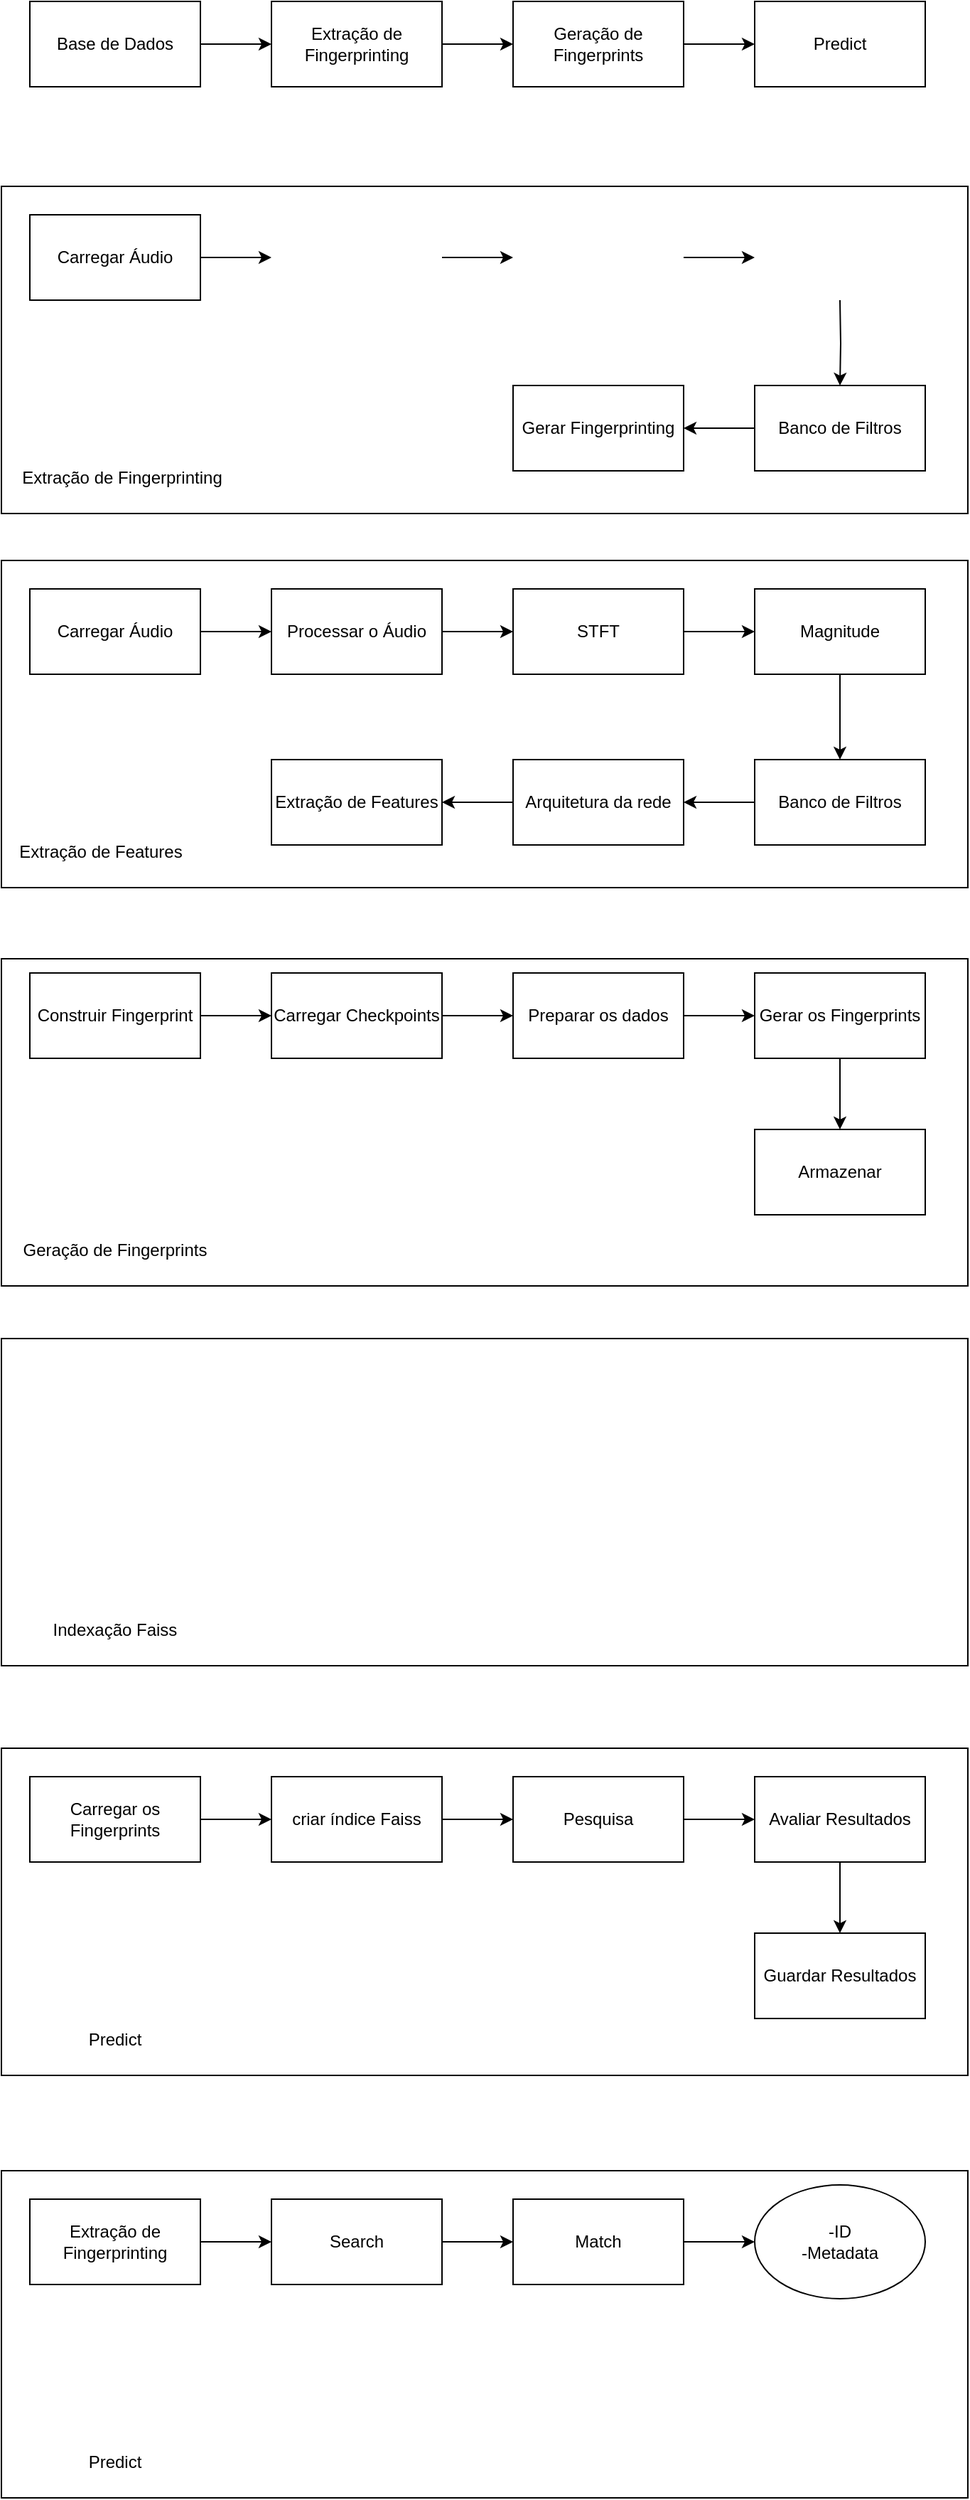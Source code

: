 <mxfile version="24.3.1" type="github">
  <diagram name="Page-1" id="2YBvvXClWsGukQMizWep">
    <mxGraphModel dx="1518" dy="655" grid="1" gridSize="10" guides="1" tooltips="1" connect="1" arrows="1" fold="1" page="1" pageScale="1" pageWidth="850" pageHeight="1100" math="0" shadow="0">
      <root>
        <mxCell id="0" />
        <mxCell id="1" parent="0" />
        <mxCell id="RbFjYVAEEMJGBgeYetVt-1" value="Base de Dados" style="rounded=0;whiteSpace=wrap;html=1;" vertex="1" parent="1">
          <mxGeometry x="40" y="40" width="120" height="60" as="geometry" />
        </mxCell>
        <mxCell id="RbFjYVAEEMJGBgeYetVt-6" value="" style="edgeStyle=orthogonalEdgeStyle;rounded=0;orthogonalLoop=1;jettySize=auto;html=1;" edge="1" parent="1" source="RbFjYVAEEMJGBgeYetVt-2" target="RbFjYVAEEMJGBgeYetVt-3">
          <mxGeometry relative="1" as="geometry" />
        </mxCell>
        <mxCell id="RbFjYVAEEMJGBgeYetVt-2" value="Extração de Fingerprinting" style="rounded=0;whiteSpace=wrap;html=1;" vertex="1" parent="1">
          <mxGeometry x="210" y="40" width="120" height="60" as="geometry" />
        </mxCell>
        <mxCell id="RbFjYVAEEMJGBgeYetVt-7" value="" style="edgeStyle=orthogonalEdgeStyle;rounded=0;orthogonalLoop=1;jettySize=auto;html=1;" edge="1" parent="1" source="RbFjYVAEEMJGBgeYetVt-3" target="RbFjYVAEEMJGBgeYetVt-4">
          <mxGeometry relative="1" as="geometry" />
        </mxCell>
        <mxCell id="RbFjYVAEEMJGBgeYetVt-3" value="Geração de Fingerprints" style="rounded=0;whiteSpace=wrap;html=1;" vertex="1" parent="1">
          <mxGeometry x="380" y="40" width="120" height="60" as="geometry" />
        </mxCell>
        <mxCell id="RbFjYVAEEMJGBgeYetVt-4" value="Predict" style="rounded=0;whiteSpace=wrap;html=1;" vertex="1" parent="1">
          <mxGeometry x="550" y="40" width="120" height="60" as="geometry" />
        </mxCell>
        <mxCell id="RbFjYVAEEMJGBgeYetVt-5" value="" style="endArrow=classic;html=1;rounded=0;exitX=1;exitY=0.5;exitDx=0;exitDy=0;entryX=0;entryY=0.5;entryDx=0;entryDy=0;" edge="1" parent="1" source="RbFjYVAEEMJGBgeYetVt-1" target="RbFjYVAEEMJGBgeYetVt-2">
          <mxGeometry width="50" height="50" relative="1" as="geometry">
            <mxPoint x="400" y="220" as="sourcePoint" />
            <mxPoint x="450" y="170" as="targetPoint" />
          </mxGeometry>
        </mxCell>
        <mxCell id="RbFjYVAEEMJGBgeYetVt-9" value="" style="rounded=0;whiteSpace=wrap;html=1;" vertex="1" parent="1">
          <mxGeometry x="20" y="433" width="680" height="230" as="geometry" />
        </mxCell>
        <mxCell id="RbFjYVAEEMJGBgeYetVt-16" value="" style="edgeStyle=orthogonalEdgeStyle;rounded=0;orthogonalLoop=1;jettySize=auto;html=1;" edge="1" parent="1" source="RbFjYVAEEMJGBgeYetVt-10" target="RbFjYVAEEMJGBgeYetVt-11">
          <mxGeometry relative="1" as="geometry" />
        </mxCell>
        <mxCell id="RbFjYVAEEMJGBgeYetVt-10" value="Carregar Áudio" style="rounded=0;whiteSpace=wrap;html=1;" vertex="1" parent="1">
          <mxGeometry x="40" y="453" width="120" height="60" as="geometry" />
        </mxCell>
        <mxCell id="RbFjYVAEEMJGBgeYetVt-17" value="" style="edgeStyle=orthogonalEdgeStyle;rounded=0;orthogonalLoop=1;jettySize=auto;html=1;" edge="1" parent="1" source="RbFjYVAEEMJGBgeYetVt-11" target="RbFjYVAEEMJGBgeYetVt-12">
          <mxGeometry relative="1" as="geometry" />
        </mxCell>
        <mxCell id="RbFjYVAEEMJGBgeYetVt-11" value="Processar o Áudio" style="rounded=0;whiteSpace=wrap;html=1;" vertex="1" parent="1">
          <mxGeometry x="210" y="453" width="120" height="60" as="geometry" />
        </mxCell>
        <mxCell id="RbFjYVAEEMJGBgeYetVt-18" value="" style="edgeStyle=orthogonalEdgeStyle;rounded=0;orthogonalLoop=1;jettySize=auto;html=1;" edge="1" parent="1" source="RbFjYVAEEMJGBgeYetVt-12" target="RbFjYVAEEMJGBgeYetVt-13">
          <mxGeometry relative="1" as="geometry" />
        </mxCell>
        <mxCell id="RbFjYVAEEMJGBgeYetVt-12" value="STFT" style="rounded=0;whiteSpace=wrap;html=1;" vertex="1" parent="1">
          <mxGeometry x="380" y="453" width="120" height="60" as="geometry" />
        </mxCell>
        <mxCell id="RbFjYVAEEMJGBgeYetVt-19" value="" style="edgeStyle=orthogonalEdgeStyle;rounded=0;orthogonalLoop=1;jettySize=auto;html=1;" edge="1" parent="1" source="RbFjYVAEEMJGBgeYetVt-13" target="RbFjYVAEEMJGBgeYetVt-14">
          <mxGeometry relative="1" as="geometry" />
        </mxCell>
        <mxCell id="RbFjYVAEEMJGBgeYetVt-13" value="Magnitude" style="rounded=0;whiteSpace=wrap;html=1;" vertex="1" parent="1">
          <mxGeometry x="550" y="453" width="120" height="60" as="geometry" />
        </mxCell>
        <mxCell id="RbFjYVAEEMJGBgeYetVt-20" value="" style="edgeStyle=orthogonalEdgeStyle;rounded=0;orthogonalLoop=1;jettySize=auto;html=1;" edge="1" parent="1" source="RbFjYVAEEMJGBgeYetVt-14" target="RbFjYVAEEMJGBgeYetVt-15">
          <mxGeometry relative="1" as="geometry" />
        </mxCell>
        <mxCell id="RbFjYVAEEMJGBgeYetVt-14" value="Banco de Filtros" style="rounded=0;whiteSpace=wrap;html=1;" vertex="1" parent="1">
          <mxGeometry x="550" y="573" width="120" height="60" as="geometry" />
        </mxCell>
        <mxCell id="RbFjYVAEEMJGBgeYetVt-22" value="" style="edgeStyle=orthogonalEdgeStyle;rounded=0;orthogonalLoop=1;jettySize=auto;html=1;" edge="1" parent="1" source="RbFjYVAEEMJGBgeYetVt-15" target="RbFjYVAEEMJGBgeYetVt-21">
          <mxGeometry relative="1" as="geometry" />
        </mxCell>
        <mxCell id="RbFjYVAEEMJGBgeYetVt-15" value="Arquitetura da rede" style="rounded=0;whiteSpace=wrap;html=1;" vertex="1" parent="1">
          <mxGeometry x="380" y="573" width="120" height="60" as="geometry" />
        </mxCell>
        <mxCell id="RbFjYVAEEMJGBgeYetVt-21" value="Extração de Features" style="rounded=0;whiteSpace=wrap;html=1;" vertex="1" parent="1">
          <mxGeometry x="210" y="573" width="120" height="60" as="geometry" />
        </mxCell>
        <mxCell id="RbFjYVAEEMJGBgeYetVt-24" value="" style="rounded=0;whiteSpace=wrap;html=1;" vertex="1" parent="1">
          <mxGeometry x="20" y="713" width="680" height="230" as="geometry" />
        </mxCell>
        <mxCell id="RbFjYVAEEMJGBgeYetVt-30" value="" style="edgeStyle=orthogonalEdgeStyle;rounded=0;orthogonalLoop=1;jettySize=auto;html=1;" edge="1" parent="1" source="RbFjYVAEEMJGBgeYetVt-25" target="RbFjYVAEEMJGBgeYetVt-26">
          <mxGeometry relative="1" as="geometry" />
        </mxCell>
        <mxCell id="RbFjYVAEEMJGBgeYetVt-25" value="Construir Fingerprint" style="rounded=0;whiteSpace=wrap;html=1;" vertex="1" parent="1">
          <mxGeometry x="40" y="723" width="120" height="60" as="geometry" />
        </mxCell>
        <mxCell id="RbFjYVAEEMJGBgeYetVt-31" value="" style="edgeStyle=orthogonalEdgeStyle;rounded=0;orthogonalLoop=1;jettySize=auto;html=1;" edge="1" parent="1" source="RbFjYVAEEMJGBgeYetVt-26" target="RbFjYVAEEMJGBgeYetVt-27">
          <mxGeometry relative="1" as="geometry" />
        </mxCell>
        <mxCell id="RbFjYVAEEMJGBgeYetVt-26" value="Carregar Checkpoints" style="rounded=0;whiteSpace=wrap;html=1;" vertex="1" parent="1">
          <mxGeometry x="210" y="723" width="120" height="60" as="geometry" />
        </mxCell>
        <mxCell id="RbFjYVAEEMJGBgeYetVt-32" value="" style="edgeStyle=orthogonalEdgeStyle;rounded=0;orthogonalLoop=1;jettySize=auto;html=1;" edge="1" parent="1" source="RbFjYVAEEMJGBgeYetVt-27" target="RbFjYVAEEMJGBgeYetVt-28">
          <mxGeometry relative="1" as="geometry" />
        </mxCell>
        <mxCell id="RbFjYVAEEMJGBgeYetVt-27" value="Preparar os dados" style="rounded=0;whiteSpace=wrap;html=1;" vertex="1" parent="1">
          <mxGeometry x="380" y="723" width="120" height="60" as="geometry" />
        </mxCell>
        <mxCell id="RbFjYVAEEMJGBgeYetVt-34" value="" style="edgeStyle=orthogonalEdgeStyle;rounded=0;orthogonalLoop=1;jettySize=auto;html=1;" edge="1" parent="1" source="RbFjYVAEEMJGBgeYetVt-28" target="RbFjYVAEEMJGBgeYetVt-29">
          <mxGeometry relative="1" as="geometry" />
        </mxCell>
        <mxCell id="RbFjYVAEEMJGBgeYetVt-28" value="Gerar os Fingerprints" style="rounded=0;whiteSpace=wrap;html=1;" vertex="1" parent="1">
          <mxGeometry x="550" y="723" width="120" height="60" as="geometry" />
        </mxCell>
        <mxCell id="RbFjYVAEEMJGBgeYetVt-29" value="Armazenar" style="rounded=0;whiteSpace=wrap;html=1;" vertex="1" parent="1">
          <mxGeometry x="550" y="833" width="120" height="60" as="geometry" />
        </mxCell>
        <mxCell id="RbFjYVAEEMJGBgeYetVt-36" value="" style="rounded=0;whiteSpace=wrap;html=1;" vertex="1" parent="1">
          <mxGeometry x="20" y="1268" width="680" height="230" as="geometry" />
        </mxCell>
        <mxCell id="RbFjYVAEEMJGBgeYetVt-41" value="" style="edgeStyle=orthogonalEdgeStyle;rounded=0;orthogonalLoop=1;jettySize=auto;html=1;" edge="1" parent="1" source="RbFjYVAEEMJGBgeYetVt-37" target="RbFjYVAEEMJGBgeYetVt-38">
          <mxGeometry relative="1" as="geometry" />
        </mxCell>
        <mxCell id="RbFjYVAEEMJGBgeYetVt-37" value="Carregar os Fingerprints" style="rounded=0;whiteSpace=wrap;html=1;" vertex="1" parent="1">
          <mxGeometry x="40" y="1288" width="120" height="60" as="geometry" />
        </mxCell>
        <mxCell id="RbFjYVAEEMJGBgeYetVt-42" value="" style="edgeStyle=orthogonalEdgeStyle;rounded=0;orthogonalLoop=1;jettySize=auto;html=1;" edge="1" parent="1" source="RbFjYVAEEMJGBgeYetVt-38" target="RbFjYVAEEMJGBgeYetVt-39">
          <mxGeometry relative="1" as="geometry" />
        </mxCell>
        <mxCell id="RbFjYVAEEMJGBgeYetVt-38" value="criar índice Faiss" style="rounded=0;whiteSpace=wrap;html=1;" vertex="1" parent="1">
          <mxGeometry x="210" y="1288" width="120" height="60" as="geometry" />
        </mxCell>
        <mxCell id="RbFjYVAEEMJGBgeYetVt-43" value="" style="edgeStyle=orthogonalEdgeStyle;rounded=0;orthogonalLoop=1;jettySize=auto;html=1;" edge="1" parent="1" source="RbFjYVAEEMJGBgeYetVt-39" target="RbFjYVAEEMJGBgeYetVt-40">
          <mxGeometry relative="1" as="geometry" />
        </mxCell>
        <mxCell id="RbFjYVAEEMJGBgeYetVt-39" value="Pesquisa" style="rounded=0;whiteSpace=wrap;html=1;" vertex="1" parent="1">
          <mxGeometry x="380" y="1288" width="120" height="60" as="geometry" />
        </mxCell>
        <mxCell id="RbFjYVAEEMJGBgeYetVt-45" value="" style="edgeStyle=orthogonalEdgeStyle;rounded=0;orthogonalLoop=1;jettySize=auto;html=1;" edge="1" parent="1" source="RbFjYVAEEMJGBgeYetVt-40" target="RbFjYVAEEMJGBgeYetVt-44">
          <mxGeometry relative="1" as="geometry" />
        </mxCell>
        <mxCell id="RbFjYVAEEMJGBgeYetVt-40" value="Avaliar Resultados" style="rounded=0;whiteSpace=wrap;html=1;" vertex="1" parent="1">
          <mxGeometry x="550" y="1288" width="120" height="60" as="geometry" />
        </mxCell>
        <mxCell id="RbFjYVAEEMJGBgeYetVt-44" value="Guardar Resultados" style="rounded=0;whiteSpace=wrap;html=1;" vertex="1" parent="1">
          <mxGeometry x="550" y="1398" width="120" height="60" as="geometry" />
        </mxCell>
        <mxCell id="RbFjYVAEEMJGBgeYetVt-46" value="Extração de Features" style="text;html=1;align=center;verticalAlign=middle;whiteSpace=wrap;rounded=0;" vertex="1" parent="1">
          <mxGeometry x="30" y="623" width="120" height="30" as="geometry" />
        </mxCell>
        <mxCell id="RbFjYVAEEMJGBgeYetVt-47" value="Geração de Fingerprints" style="text;html=1;align=center;verticalAlign=middle;whiteSpace=wrap;rounded=0;" vertex="1" parent="1">
          <mxGeometry x="30" y="903" width="140" height="30" as="geometry" />
        </mxCell>
        <mxCell id="RbFjYVAEEMJGBgeYetVt-48" value="Predict" style="text;html=1;align=center;verticalAlign=middle;whiteSpace=wrap;rounded=0;" vertex="1" parent="1">
          <mxGeometry x="30" y="1458" width="140" height="30" as="geometry" />
        </mxCell>
        <mxCell id="RbFjYVAEEMJGBgeYetVt-49" value="" style="rounded=0;whiteSpace=wrap;html=1;" vertex="1" parent="1">
          <mxGeometry x="20" y="170" width="680" height="230" as="geometry" />
        </mxCell>
        <mxCell id="RbFjYVAEEMJGBgeYetVt-50" value="" style="edgeStyle=orthogonalEdgeStyle;rounded=0;orthogonalLoop=1;jettySize=auto;html=1;" edge="1" parent="1" source="RbFjYVAEEMJGBgeYetVt-51">
          <mxGeometry relative="1" as="geometry">
            <mxPoint x="210" y="220" as="targetPoint" />
          </mxGeometry>
        </mxCell>
        <mxCell id="RbFjYVAEEMJGBgeYetVt-51" value="Carregar Áudio" style="rounded=0;whiteSpace=wrap;html=1;" vertex="1" parent="1">
          <mxGeometry x="40" y="190" width="120" height="60" as="geometry" />
        </mxCell>
        <mxCell id="RbFjYVAEEMJGBgeYetVt-52" value="" style="edgeStyle=orthogonalEdgeStyle;rounded=0;orthogonalLoop=1;jettySize=auto;html=1;" edge="1" parent="1">
          <mxGeometry relative="1" as="geometry">
            <mxPoint x="330" y="220" as="sourcePoint" />
            <mxPoint x="380" y="220" as="targetPoint" />
          </mxGeometry>
        </mxCell>
        <mxCell id="RbFjYVAEEMJGBgeYetVt-54" value="" style="edgeStyle=orthogonalEdgeStyle;rounded=0;orthogonalLoop=1;jettySize=auto;html=1;" edge="1" parent="1">
          <mxGeometry relative="1" as="geometry">
            <mxPoint x="500" y="220" as="sourcePoint" />
            <mxPoint x="550" y="220" as="targetPoint" />
          </mxGeometry>
        </mxCell>
        <mxCell id="RbFjYVAEEMJGBgeYetVt-56" value="" style="edgeStyle=orthogonalEdgeStyle;rounded=0;orthogonalLoop=1;jettySize=auto;html=1;" edge="1" parent="1" target="RbFjYVAEEMJGBgeYetVt-59">
          <mxGeometry relative="1" as="geometry">
            <mxPoint x="610" y="250" as="sourcePoint" />
          </mxGeometry>
        </mxCell>
        <mxCell id="RbFjYVAEEMJGBgeYetVt-58" value="" style="edgeStyle=orthogonalEdgeStyle;rounded=0;orthogonalLoop=1;jettySize=auto;html=1;" edge="1" parent="1" source="RbFjYVAEEMJGBgeYetVt-59" target="RbFjYVAEEMJGBgeYetVt-61">
          <mxGeometry relative="1" as="geometry" />
        </mxCell>
        <mxCell id="RbFjYVAEEMJGBgeYetVt-59" value="Banco de Filtros" style="rounded=0;whiteSpace=wrap;html=1;" vertex="1" parent="1">
          <mxGeometry x="550" y="310" width="120" height="60" as="geometry" />
        </mxCell>
        <mxCell id="RbFjYVAEEMJGBgeYetVt-61" value="Gerar Fingerprinting" style="rounded=0;whiteSpace=wrap;html=1;" vertex="1" parent="1">
          <mxGeometry x="380" y="310" width="120" height="60" as="geometry" />
        </mxCell>
        <mxCell id="RbFjYVAEEMJGBgeYetVt-63" value="Extração de Fingerprinting" style="text;html=1;align=center;verticalAlign=middle;whiteSpace=wrap;rounded=0;" vertex="1" parent="1">
          <mxGeometry x="30" y="360" width="150" height="30" as="geometry" />
        </mxCell>
        <mxCell id="RbFjYVAEEMJGBgeYetVt-64" value="" style="rounded=0;whiteSpace=wrap;html=1;" vertex="1" parent="1">
          <mxGeometry x="20" y="1565" width="680" height="230" as="geometry" />
        </mxCell>
        <mxCell id="RbFjYVAEEMJGBgeYetVt-65" value="" style="edgeStyle=orthogonalEdgeStyle;rounded=0;orthogonalLoop=1;jettySize=auto;html=1;" edge="1" parent="1" source="RbFjYVAEEMJGBgeYetVt-66" target="RbFjYVAEEMJGBgeYetVt-68">
          <mxGeometry relative="1" as="geometry" />
        </mxCell>
        <mxCell id="RbFjYVAEEMJGBgeYetVt-66" value="Extração de Fingerprinting" style="rounded=0;whiteSpace=wrap;html=1;" vertex="1" parent="1">
          <mxGeometry x="40" y="1585" width="120" height="60" as="geometry" />
        </mxCell>
        <mxCell id="RbFjYVAEEMJGBgeYetVt-67" value="" style="edgeStyle=orthogonalEdgeStyle;rounded=0;orthogonalLoop=1;jettySize=auto;html=1;" edge="1" parent="1" source="RbFjYVAEEMJGBgeYetVt-68" target="RbFjYVAEEMJGBgeYetVt-70">
          <mxGeometry relative="1" as="geometry" />
        </mxCell>
        <mxCell id="RbFjYVAEEMJGBgeYetVt-68" value="Search" style="rounded=0;whiteSpace=wrap;html=1;" vertex="1" parent="1">
          <mxGeometry x="210" y="1585" width="120" height="60" as="geometry" />
        </mxCell>
        <mxCell id="RbFjYVAEEMJGBgeYetVt-69" value="" style="edgeStyle=orthogonalEdgeStyle;rounded=0;orthogonalLoop=1;jettySize=auto;html=1;" edge="1" parent="1" source="RbFjYVAEEMJGBgeYetVt-70">
          <mxGeometry relative="1" as="geometry">
            <mxPoint x="550" y="1615" as="targetPoint" />
          </mxGeometry>
        </mxCell>
        <mxCell id="RbFjYVAEEMJGBgeYetVt-70" value="Match" style="rounded=0;whiteSpace=wrap;html=1;" vertex="1" parent="1">
          <mxGeometry x="380" y="1585" width="120" height="60" as="geometry" />
        </mxCell>
        <mxCell id="RbFjYVAEEMJGBgeYetVt-74" value="Predict" style="text;html=1;align=center;verticalAlign=middle;whiteSpace=wrap;rounded=0;" vertex="1" parent="1">
          <mxGeometry x="30" y="1755" width="140" height="30" as="geometry" />
        </mxCell>
        <mxCell id="RbFjYVAEEMJGBgeYetVt-75" value="" style="rounded=0;whiteSpace=wrap;html=1;" vertex="1" parent="1">
          <mxGeometry x="20" y="980" width="680" height="230" as="geometry" />
        </mxCell>
        <mxCell id="RbFjYVAEEMJGBgeYetVt-85" value="Indexação Faiss" style="text;html=1;align=center;verticalAlign=middle;whiteSpace=wrap;rounded=0;" vertex="1" parent="1">
          <mxGeometry x="30" y="1170" width="140" height="30" as="geometry" />
        </mxCell>
        <mxCell id="RbFjYVAEEMJGBgeYetVt-86" value="-ID&lt;div&gt;-Metadata&lt;/div&gt;" style="ellipse;whiteSpace=wrap;html=1;" vertex="1" parent="1">
          <mxGeometry x="550" y="1575" width="120" height="80" as="geometry" />
        </mxCell>
      </root>
    </mxGraphModel>
  </diagram>
</mxfile>

